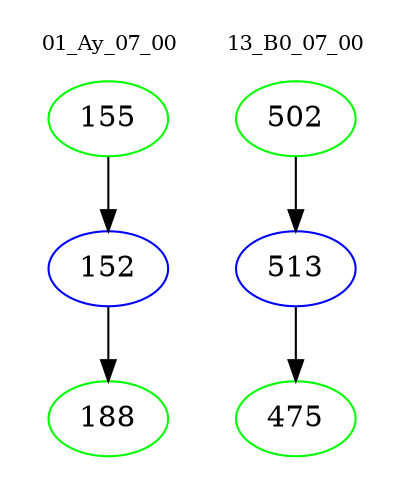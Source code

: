 digraph{
subgraph cluster_0 {
color = white
label = "01_Ay_07_00";
fontsize=10;
T0_155 [label="155", color="green"]
T0_155 -> T0_152 [color="black"]
T0_152 [label="152", color="blue"]
T0_152 -> T0_188 [color="black"]
T0_188 [label="188", color="green"]
}
subgraph cluster_1 {
color = white
label = "13_B0_07_00";
fontsize=10;
T1_502 [label="502", color="green"]
T1_502 -> T1_513 [color="black"]
T1_513 [label="513", color="blue"]
T1_513 -> T1_475 [color="black"]
T1_475 [label="475", color="green"]
}
}
